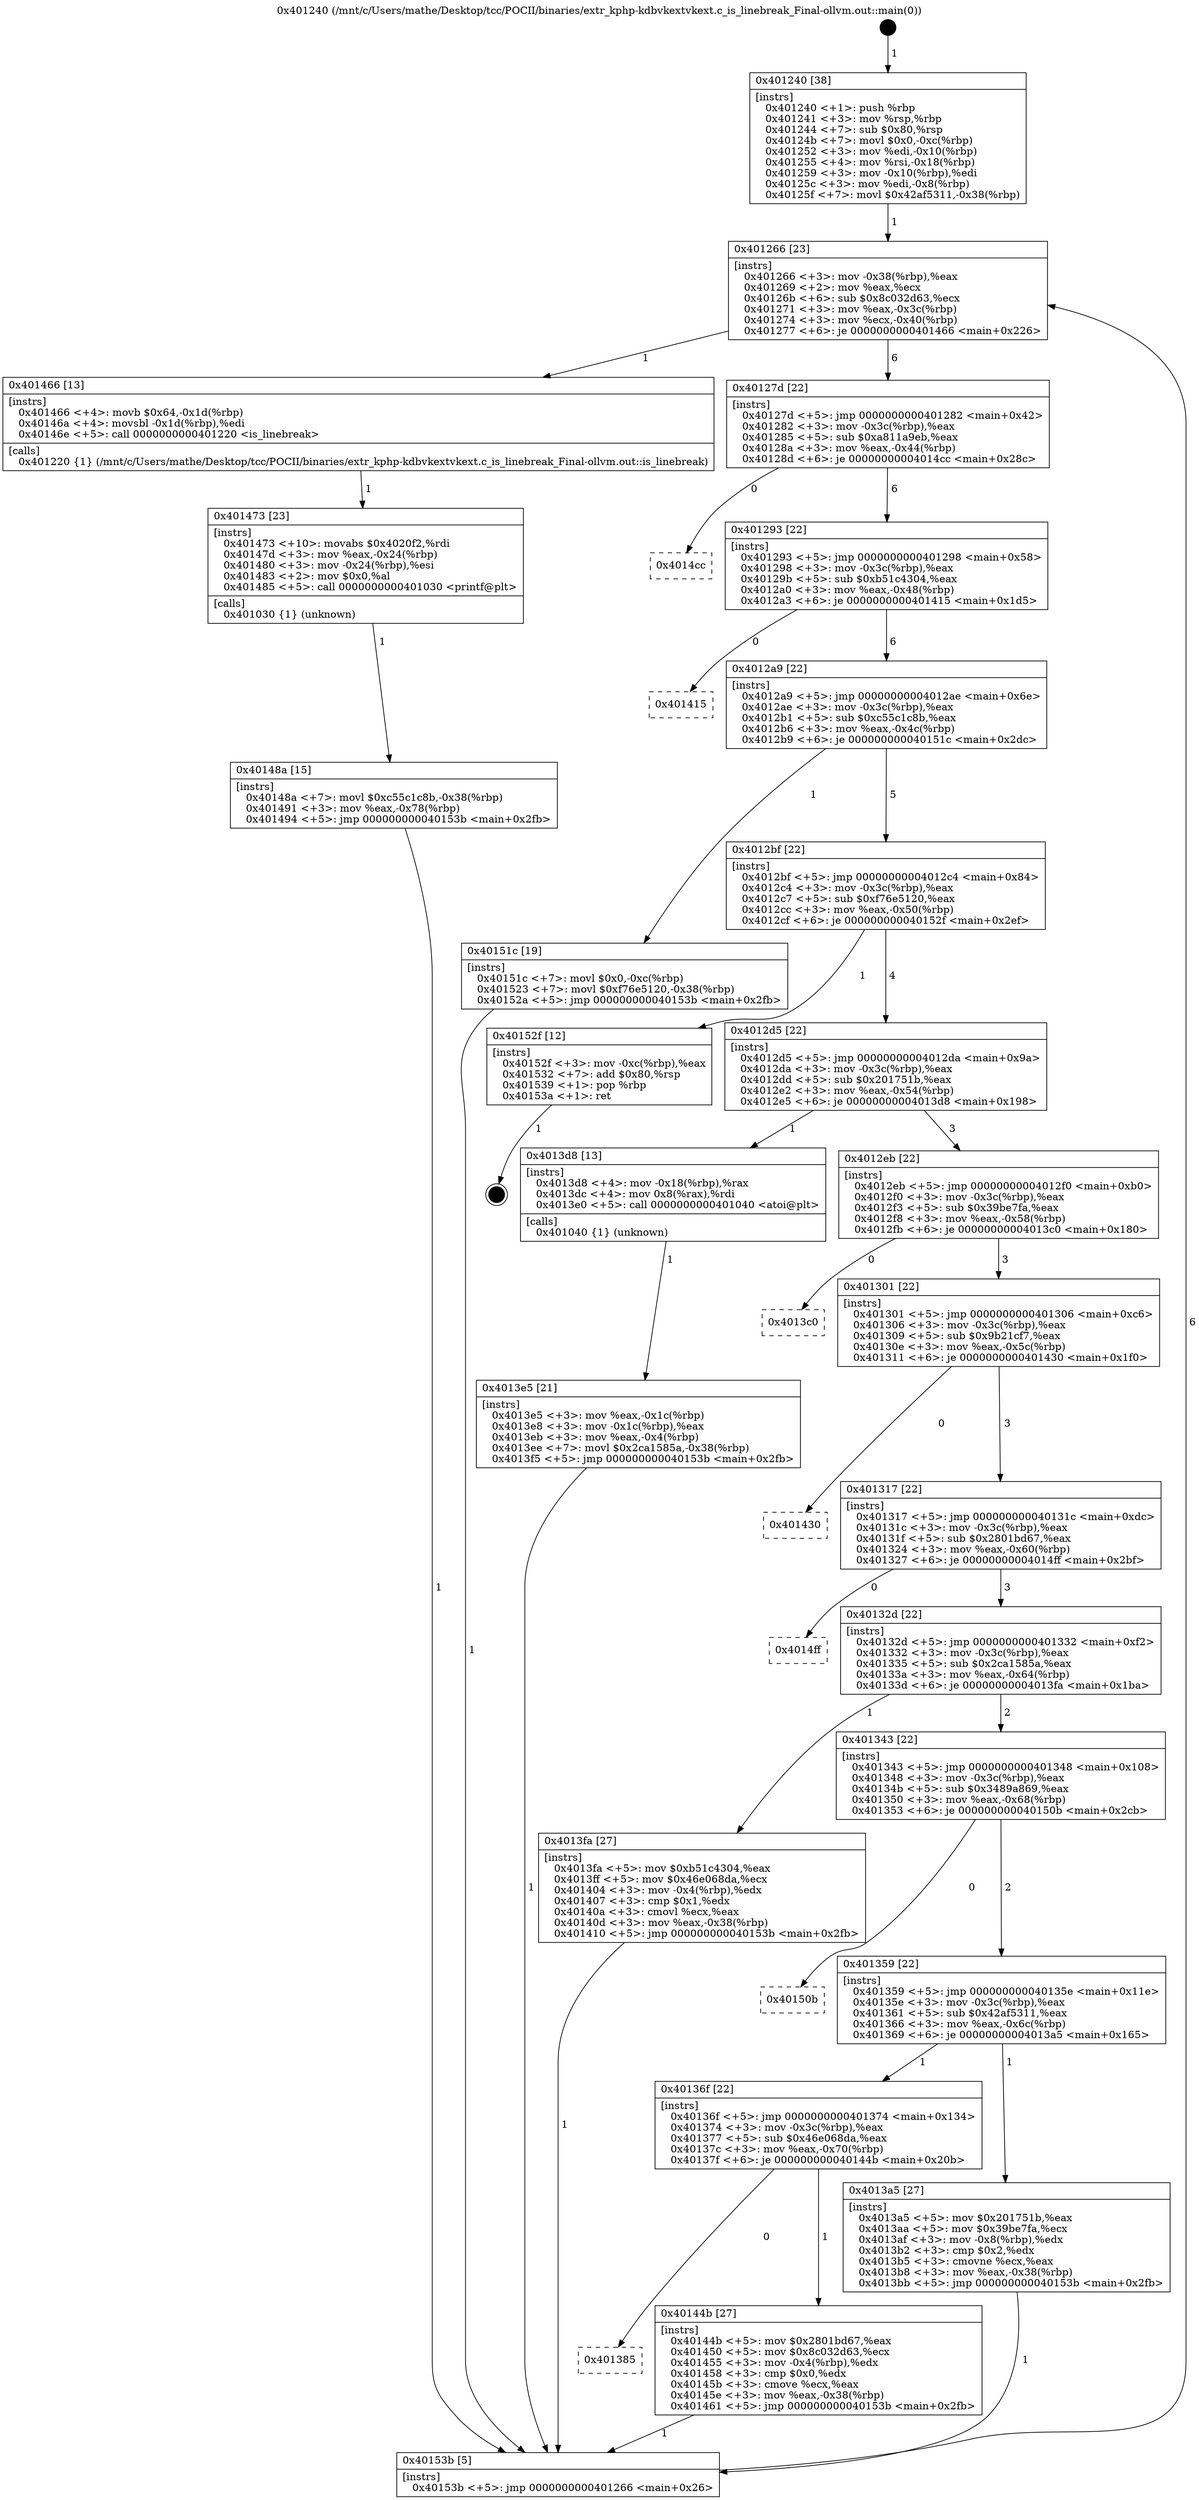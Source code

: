 digraph "0x401240" {
  label = "0x401240 (/mnt/c/Users/mathe/Desktop/tcc/POCII/binaries/extr_kphp-kdbvkextvkext.c_is_linebreak_Final-ollvm.out::main(0))"
  labelloc = "t"
  node[shape=record]

  Entry [label="",width=0.3,height=0.3,shape=circle,fillcolor=black,style=filled]
  "0x401266" [label="{
     0x401266 [23]\l
     | [instrs]\l
     &nbsp;&nbsp;0x401266 \<+3\>: mov -0x38(%rbp),%eax\l
     &nbsp;&nbsp;0x401269 \<+2\>: mov %eax,%ecx\l
     &nbsp;&nbsp;0x40126b \<+6\>: sub $0x8c032d63,%ecx\l
     &nbsp;&nbsp;0x401271 \<+3\>: mov %eax,-0x3c(%rbp)\l
     &nbsp;&nbsp;0x401274 \<+3\>: mov %ecx,-0x40(%rbp)\l
     &nbsp;&nbsp;0x401277 \<+6\>: je 0000000000401466 \<main+0x226\>\l
  }"]
  "0x401466" [label="{
     0x401466 [13]\l
     | [instrs]\l
     &nbsp;&nbsp;0x401466 \<+4\>: movb $0x64,-0x1d(%rbp)\l
     &nbsp;&nbsp;0x40146a \<+4\>: movsbl -0x1d(%rbp),%edi\l
     &nbsp;&nbsp;0x40146e \<+5\>: call 0000000000401220 \<is_linebreak\>\l
     | [calls]\l
     &nbsp;&nbsp;0x401220 \{1\} (/mnt/c/Users/mathe/Desktop/tcc/POCII/binaries/extr_kphp-kdbvkextvkext.c_is_linebreak_Final-ollvm.out::is_linebreak)\l
  }"]
  "0x40127d" [label="{
     0x40127d [22]\l
     | [instrs]\l
     &nbsp;&nbsp;0x40127d \<+5\>: jmp 0000000000401282 \<main+0x42\>\l
     &nbsp;&nbsp;0x401282 \<+3\>: mov -0x3c(%rbp),%eax\l
     &nbsp;&nbsp;0x401285 \<+5\>: sub $0xa811a9eb,%eax\l
     &nbsp;&nbsp;0x40128a \<+3\>: mov %eax,-0x44(%rbp)\l
     &nbsp;&nbsp;0x40128d \<+6\>: je 00000000004014cc \<main+0x28c\>\l
  }"]
  Exit [label="",width=0.3,height=0.3,shape=circle,fillcolor=black,style=filled,peripheries=2]
  "0x4014cc" [label="{
     0x4014cc\l
  }", style=dashed]
  "0x401293" [label="{
     0x401293 [22]\l
     | [instrs]\l
     &nbsp;&nbsp;0x401293 \<+5\>: jmp 0000000000401298 \<main+0x58\>\l
     &nbsp;&nbsp;0x401298 \<+3\>: mov -0x3c(%rbp),%eax\l
     &nbsp;&nbsp;0x40129b \<+5\>: sub $0xb51c4304,%eax\l
     &nbsp;&nbsp;0x4012a0 \<+3\>: mov %eax,-0x48(%rbp)\l
     &nbsp;&nbsp;0x4012a3 \<+6\>: je 0000000000401415 \<main+0x1d5\>\l
  }"]
  "0x40148a" [label="{
     0x40148a [15]\l
     | [instrs]\l
     &nbsp;&nbsp;0x40148a \<+7\>: movl $0xc55c1c8b,-0x38(%rbp)\l
     &nbsp;&nbsp;0x401491 \<+3\>: mov %eax,-0x78(%rbp)\l
     &nbsp;&nbsp;0x401494 \<+5\>: jmp 000000000040153b \<main+0x2fb\>\l
  }"]
  "0x401415" [label="{
     0x401415\l
  }", style=dashed]
  "0x4012a9" [label="{
     0x4012a9 [22]\l
     | [instrs]\l
     &nbsp;&nbsp;0x4012a9 \<+5\>: jmp 00000000004012ae \<main+0x6e\>\l
     &nbsp;&nbsp;0x4012ae \<+3\>: mov -0x3c(%rbp),%eax\l
     &nbsp;&nbsp;0x4012b1 \<+5\>: sub $0xc55c1c8b,%eax\l
     &nbsp;&nbsp;0x4012b6 \<+3\>: mov %eax,-0x4c(%rbp)\l
     &nbsp;&nbsp;0x4012b9 \<+6\>: je 000000000040151c \<main+0x2dc\>\l
  }"]
  "0x401473" [label="{
     0x401473 [23]\l
     | [instrs]\l
     &nbsp;&nbsp;0x401473 \<+10\>: movabs $0x4020f2,%rdi\l
     &nbsp;&nbsp;0x40147d \<+3\>: mov %eax,-0x24(%rbp)\l
     &nbsp;&nbsp;0x401480 \<+3\>: mov -0x24(%rbp),%esi\l
     &nbsp;&nbsp;0x401483 \<+2\>: mov $0x0,%al\l
     &nbsp;&nbsp;0x401485 \<+5\>: call 0000000000401030 \<printf@plt\>\l
     | [calls]\l
     &nbsp;&nbsp;0x401030 \{1\} (unknown)\l
  }"]
  "0x40151c" [label="{
     0x40151c [19]\l
     | [instrs]\l
     &nbsp;&nbsp;0x40151c \<+7\>: movl $0x0,-0xc(%rbp)\l
     &nbsp;&nbsp;0x401523 \<+7\>: movl $0xf76e5120,-0x38(%rbp)\l
     &nbsp;&nbsp;0x40152a \<+5\>: jmp 000000000040153b \<main+0x2fb\>\l
  }"]
  "0x4012bf" [label="{
     0x4012bf [22]\l
     | [instrs]\l
     &nbsp;&nbsp;0x4012bf \<+5\>: jmp 00000000004012c4 \<main+0x84\>\l
     &nbsp;&nbsp;0x4012c4 \<+3\>: mov -0x3c(%rbp),%eax\l
     &nbsp;&nbsp;0x4012c7 \<+5\>: sub $0xf76e5120,%eax\l
     &nbsp;&nbsp;0x4012cc \<+3\>: mov %eax,-0x50(%rbp)\l
     &nbsp;&nbsp;0x4012cf \<+6\>: je 000000000040152f \<main+0x2ef\>\l
  }"]
  "0x401385" [label="{
     0x401385\l
  }", style=dashed]
  "0x40152f" [label="{
     0x40152f [12]\l
     | [instrs]\l
     &nbsp;&nbsp;0x40152f \<+3\>: mov -0xc(%rbp),%eax\l
     &nbsp;&nbsp;0x401532 \<+7\>: add $0x80,%rsp\l
     &nbsp;&nbsp;0x401539 \<+1\>: pop %rbp\l
     &nbsp;&nbsp;0x40153a \<+1\>: ret\l
  }"]
  "0x4012d5" [label="{
     0x4012d5 [22]\l
     | [instrs]\l
     &nbsp;&nbsp;0x4012d5 \<+5\>: jmp 00000000004012da \<main+0x9a\>\l
     &nbsp;&nbsp;0x4012da \<+3\>: mov -0x3c(%rbp),%eax\l
     &nbsp;&nbsp;0x4012dd \<+5\>: sub $0x201751b,%eax\l
     &nbsp;&nbsp;0x4012e2 \<+3\>: mov %eax,-0x54(%rbp)\l
     &nbsp;&nbsp;0x4012e5 \<+6\>: je 00000000004013d8 \<main+0x198\>\l
  }"]
  "0x40144b" [label="{
     0x40144b [27]\l
     | [instrs]\l
     &nbsp;&nbsp;0x40144b \<+5\>: mov $0x2801bd67,%eax\l
     &nbsp;&nbsp;0x401450 \<+5\>: mov $0x8c032d63,%ecx\l
     &nbsp;&nbsp;0x401455 \<+3\>: mov -0x4(%rbp),%edx\l
     &nbsp;&nbsp;0x401458 \<+3\>: cmp $0x0,%edx\l
     &nbsp;&nbsp;0x40145b \<+3\>: cmove %ecx,%eax\l
     &nbsp;&nbsp;0x40145e \<+3\>: mov %eax,-0x38(%rbp)\l
     &nbsp;&nbsp;0x401461 \<+5\>: jmp 000000000040153b \<main+0x2fb\>\l
  }"]
  "0x4013d8" [label="{
     0x4013d8 [13]\l
     | [instrs]\l
     &nbsp;&nbsp;0x4013d8 \<+4\>: mov -0x18(%rbp),%rax\l
     &nbsp;&nbsp;0x4013dc \<+4\>: mov 0x8(%rax),%rdi\l
     &nbsp;&nbsp;0x4013e0 \<+5\>: call 0000000000401040 \<atoi@plt\>\l
     | [calls]\l
     &nbsp;&nbsp;0x401040 \{1\} (unknown)\l
  }"]
  "0x4012eb" [label="{
     0x4012eb [22]\l
     | [instrs]\l
     &nbsp;&nbsp;0x4012eb \<+5\>: jmp 00000000004012f0 \<main+0xb0\>\l
     &nbsp;&nbsp;0x4012f0 \<+3\>: mov -0x3c(%rbp),%eax\l
     &nbsp;&nbsp;0x4012f3 \<+5\>: sub $0x39be7fa,%eax\l
     &nbsp;&nbsp;0x4012f8 \<+3\>: mov %eax,-0x58(%rbp)\l
     &nbsp;&nbsp;0x4012fb \<+6\>: je 00000000004013c0 \<main+0x180\>\l
  }"]
  "0x4013e5" [label="{
     0x4013e5 [21]\l
     | [instrs]\l
     &nbsp;&nbsp;0x4013e5 \<+3\>: mov %eax,-0x1c(%rbp)\l
     &nbsp;&nbsp;0x4013e8 \<+3\>: mov -0x1c(%rbp),%eax\l
     &nbsp;&nbsp;0x4013eb \<+3\>: mov %eax,-0x4(%rbp)\l
     &nbsp;&nbsp;0x4013ee \<+7\>: movl $0x2ca1585a,-0x38(%rbp)\l
     &nbsp;&nbsp;0x4013f5 \<+5\>: jmp 000000000040153b \<main+0x2fb\>\l
  }"]
  "0x4013c0" [label="{
     0x4013c0\l
  }", style=dashed]
  "0x401301" [label="{
     0x401301 [22]\l
     | [instrs]\l
     &nbsp;&nbsp;0x401301 \<+5\>: jmp 0000000000401306 \<main+0xc6\>\l
     &nbsp;&nbsp;0x401306 \<+3\>: mov -0x3c(%rbp),%eax\l
     &nbsp;&nbsp;0x401309 \<+5\>: sub $0x9b21cf7,%eax\l
     &nbsp;&nbsp;0x40130e \<+3\>: mov %eax,-0x5c(%rbp)\l
     &nbsp;&nbsp;0x401311 \<+6\>: je 0000000000401430 \<main+0x1f0\>\l
  }"]
  "0x401240" [label="{
     0x401240 [38]\l
     | [instrs]\l
     &nbsp;&nbsp;0x401240 \<+1\>: push %rbp\l
     &nbsp;&nbsp;0x401241 \<+3\>: mov %rsp,%rbp\l
     &nbsp;&nbsp;0x401244 \<+7\>: sub $0x80,%rsp\l
     &nbsp;&nbsp;0x40124b \<+7\>: movl $0x0,-0xc(%rbp)\l
     &nbsp;&nbsp;0x401252 \<+3\>: mov %edi,-0x10(%rbp)\l
     &nbsp;&nbsp;0x401255 \<+4\>: mov %rsi,-0x18(%rbp)\l
     &nbsp;&nbsp;0x401259 \<+3\>: mov -0x10(%rbp),%edi\l
     &nbsp;&nbsp;0x40125c \<+3\>: mov %edi,-0x8(%rbp)\l
     &nbsp;&nbsp;0x40125f \<+7\>: movl $0x42af5311,-0x38(%rbp)\l
  }"]
  "0x401430" [label="{
     0x401430\l
  }", style=dashed]
  "0x401317" [label="{
     0x401317 [22]\l
     | [instrs]\l
     &nbsp;&nbsp;0x401317 \<+5\>: jmp 000000000040131c \<main+0xdc\>\l
     &nbsp;&nbsp;0x40131c \<+3\>: mov -0x3c(%rbp),%eax\l
     &nbsp;&nbsp;0x40131f \<+5\>: sub $0x2801bd67,%eax\l
     &nbsp;&nbsp;0x401324 \<+3\>: mov %eax,-0x60(%rbp)\l
     &nbsp;&nbsp;0x401327 \<+6\>: je 00000000004014ff \<main+0x2bf\>\l
  }"]
  "0x40153b" [label="{
     0x40153b [5]\l
     | [instrs]\l
     &nbsp;&nbsp;0x40153b \<+5\>: jmp 0000000000401266 \<main+0x26\>\l
  }"]
  "0x4014ff" [label="{
     0x4014ff\l
  }", style=dashed]
  "0x40132d" [label="{
     0x40132d [22]\l
     | [instrs]\l
     &nbsp;&nbsp;0x40132d \<+5\>: jmp 0000000000401332 \<main+0xf2\>\l
     &nbsp;&nbsp;0x401332 \<+3\>: mov -0x3c(%rbp),%eax\l
     &nbsp;&nbsp;0x401335 \<+5\>: sub $0x2ca1585a,%eax\l
     &nbsp;&nbsp;0x40133a \<+3\>: mov %eax,-0x64(%rbp)\l
     &nbsp;&nbsp;0x40133d \<+6\>: je 00000000004013fa \<main+0x1ba\>\l
  }"]
  "0x40136f" [label="{
     0x40136f [22]\l
     | [instrs]\l
     &nbsp;&nbsp;0x40136f \<+5\>: jmp 0000000000401374 \<main+0x134\>\l
     &nbsp;&nbsp;0x401374 \<+3\>: mov -0x3c(%rbp),%eax\l
     &nbsp;&nbsp;0x401377 \<+5\>: sub $0x46e068da,%eax\l
     &nbsp;&nbsp;0x40137c \<+3\>: mov %eax,-0x70(%rbp)\l
     &nbsp;&nbsp;0x40137f \<+6\>: je 000000000040144b \<main+0x20b\>\l
  }"]
  "0x4013fa" [label="{
     0x4013fa [27]\l
     | [instrs]\l
     &nbsp;&nbsp;0x4013fa \<+5\>: mov $0xb51c4304,%eax\l
     &nbsp;&nbsp;0x4013ff \<+5\>: mov $0x46e068da,%ecx\l
     &nbsp;&nbsp;0x401404 \<+3\>: mov -0x4(%rbp),%edx\l
     &nbsp;&nbsp;0x401407 \<+3\>: cmp $0x1,%edx\l
     &nbsp;&nbsp;0x40140a \<+3\>: cmovl %ecx,%eax\l
     &nbsp;&nbsp;0x40140d \<+3\>: mov %eax,-0x38(%rbp)\l
     &nbsp;&nbsp;0x401410 \<+5\>: jmp 000000000040153b \<main+0x2fb\>\l
  }"]
  "0x401343" [label="{
     0x401343 [22]\l
     | [instrs]\l
     &nbsp;&nbsp;0x401343 \<+5\>: jmp 0000000000401348 \<main+0x108\>\l
     &nbsp;&nbsp;0x401348 \<+3\>: mov -0x3c(%rbp),%eax\l
     &nbsp;&nbsp;0x40134b \<+5\>: sub $0x3489a869,%eax\l
     &nbsp;&nbsp;0x401350 \<+3\>: mov %eax,-0x68(%rbp)\l
     &nbsp;&nbsp;0x401353 \<+6\>: je 000000000040150b \<main+0x2cb\>\l
  }"]
  "0x4013a5" [label="{
     0x4013a5 [27]\l
     | [instrs]\l
     &nbsp;&nbsp;0x4013a5 \<+5\>: mov $0x201751b,%eax\l
     &nbsp;&nbsp;0x4013aa \<+5\>: mov $0x39be7fa,%ecx\l
     &nbsp;&nbsp;0x4013af \<+3\>: mov -0x8(%rbp),%edx\l
     &nbsp;&nbsp;0x4013b2 \<+3\>: cmp $0x2,%edx\l
     &nbsp;&nbsp;0x4013b5 \<+3\>: cmovne %ecx,%eax\l
     &nbsp;&nbsp;0x4013b8 \<+3\>: mov %eax,-0x38(%rbp)\l
     &nbsp;&nbsp;0x4013bb \<+5\>: jmp 000000000040153b \<main+0x2fb\>\l
  }"]
  "0x40150b" [label="{
     0x40150b\l
  }", style=dashed]
  "0x401359" [label="{
     0x401359 [22]\l
     | [instrs]\l
     &nbsp;&nbsp;0x401359 \<+5\>: jmp 000000000040135e \<main+0x11e\>\l
     &nbsp;&nbsp;0x40135e \<+3\>: mov -0x3c(%rbp),%eax\l
     &nbsp;&nbsp;0x401361 \<+5\>: sub $0x42af5311,%eax\l
     &nbsp;&nbsp;0x401366 \<+3\>: mov %eax,-0x6c(%rbp)\l
     &nbsp;&nbsp;0x401369 \<+6\>: je 00000000004013a5 \<main+0x165\>\l
  }"]
  Entry -> "0x401240" [label=" 1"]
  "0x401266" -> "0x401466" [label=" 1"]
  "0x401266" -> "0x40127d" [label=" 6"]
  "0x40152f" -> Exit [label=" 1"]
  "0x40127d" -> "0x4014cc" [label=" 0"]
  "0x40127d" -> "0x401293" [label=" 6"]
  "0x40151c" -> "0x40153b" [label=" 1"]
  "0x401293" -> "0x401415" [label=" 0"]
  "0x401293" -> "0x4012a9" [label=" 6"]
  "0x40148a" -> "0x40153b" [label=" 1"]
  "0x4012a9" -> "0x40151c" [label=" 1"]
  "0x4012a9" -> "0x4012bf" [label=" 5"]
  "0x401473" -> "0x40148a" [label=" 1"]
  "0x4012bf" -> "0x40152f" [label=" 1"]
  "0x4012bf" -> "0x4012d5" [label=" 4"]
  "0x401466" -> "0x401473" [label=" 1"]
  "0x4012d5" -> "0x4013d8" [label=" 1"]
  "0x4012d5" -> "0x4012eb" [label=" 3"]
  "0x40144b" -> "0x40153b" [label=" 1"]
  "0x4012eb" -> "0x4013c0" [label=" 0"]
  "0x4012eb" -> "0x401301" [label=" 3"]
  "0x40136f" -> "0x40144b" [label=" 1"]
  "0x401301" -> "0x401430" [label=" 0"]
  "0x401301" -> "0x401317" [label=" 3"]
  "0x40136f" -> "0x401385" [label=" 0"]
  "0x401317" -> "0x4014ff" [label=" 0"]
  "0x401317" -> "0x40132d" [label=" 3"]
  "0x4013fa" -> "0x40153b" [label=" 1"]
  "0x40132d" -> "0x4013fa" [label=" 1"]
  "0x40132d" -> "0x401343" [label=" 2"]
  "0x4013e5" -> "0x40153b" [label=" 1"]
  "0x401343" -> "0x40150b" [label=" 0"]
  "0x401343" -> "0x401359" [label=" 2"]
  "0x4013d8" -> "0x4013e5" [label=" 1"]
  "0x401359" -> "0x4013a5" [label=" 1"]
  "0x401359" -> "0x40136f" [label=" 1"]
  "0x4013a5" -> "0x40153b" [label=" 1"]
  "0x401240" -> "0x401266" [label=" 1"]
  "0x40153b" -> "0x401266" [label=" 6"]
}
